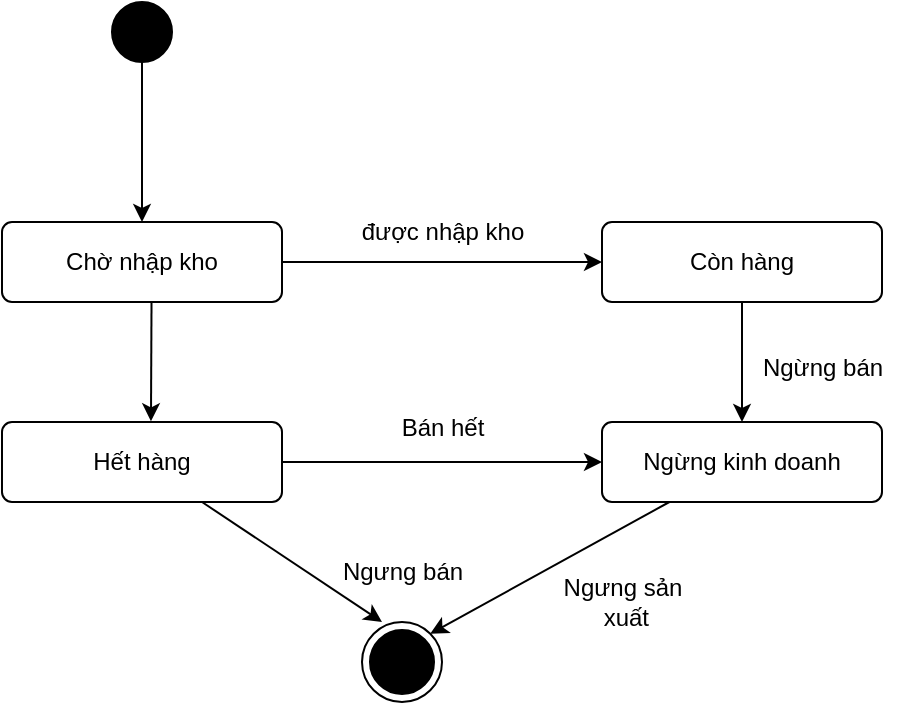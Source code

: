 <mxfile>
    <diagram id="6LV8mZ7T7fpRFWswRnrk" name="Page-1">
        <mxGraphModel dx="319" dy="463" grid="1" gridSize="10" guides="1" tooltips="1" connect="1" arrows="1" fold="1" page="1" pageScale="1" pageWidth="850" pageHeight="1100" math="0" shadow="0">
            <root>
                <mxCell id="0"/>
                <mxCell id="1" parent="0"/>
                <mxCell id="3" style="edgeStyle=none;html=1;entryX=0.5;entryY=0;entryDx=0;entryDy=0;" parent="1" source="2" edge="1" target="5">
                    <mxGeometry relative="1" as="geometry">
                        <mxPoint x="385" y="200" as="targetPoint"/>
                    </mxGeometry>
                </mxCell>
                <mxCell id="2" value="" style="ellipse;fillColor=strokeColor;html=1;" parent="1" vertex="1">
                    <mxGeometry x="355" y="90" width="30" height="30" as="geometry"/>
                </mxCell>
                <mxCell id="11" style="edgeStyle=none;html=1;entryX=0;entryY=0.5;entryDx=0;entryDy=0;" parent="1" source="5" target="10" edge="1">
                    <mxGeometry relative="1" as="geometry"/>
                </mxCell>
                <mxCell id="5" value="Chờ nhập kho" style="html=1;align=center;verticalAlign=middle;rounded=1;absoluteArcSize=1;arcSize=10;whiteSpace=wrap;" parent="1" vertex="1">
                    <mxGeometry x="300" y="200" width="140" height="40" as="geometry"/>
                </mxCell>
                <mxCell id="21" style="edgeStyle=none;html=1;" edge="1" parent="1" source="6" target="18">
                    <mxGeometry relative="1" as="geometry"/>
                </mxCell>
                <mxCell id="6" value="Hết hàng" style="html=1;align=center;verticalAlign=middle;rounded=1;absoluteArcSize=1;arcSize=10;whiteSpace=wrap;" parent="1" vertex="1">
                    <mxGeometry x="300" y="300" width="140" height="40" as="geometry"/>
                </mxCell>
                <mxCell id="8" style="edgeStyle=none;html=1;entryX=0.532;entryY=-0.009;entryDx=0;entryDy=0;entryPerimeter=0;exitX=0.534;exitY=1.012;exitDx=0;exitDy=0;exitPerimeter=0;" parent="1" target="6" edge="1" source="5">
                    <mxGeometry relative="1" as="geometry">
                        <mxPoint x="385" y="238" as="sourcePoint"/>
                        <mxPoint x="385" y="292" as="targetPoint"/>
                    </mxGeometry>
                </mxCell>
                <mxCell id="19" style="edgeStyle=none;html=1;entryX=0.5;entryY=0;entryDx=0;entryDy=0;" edge="1" parent="1" source="10" target="18">
                    <mxGeometry relative="1" as="geometry"/>
                </mxCell>
                <mxCell id="10" value="Còn hàng" style="html=1;align=center;verticalAlign=middle;rounded=1;absoluteArcSize=1;arcSize=10;whiteSpace=wrap;" parent="1" vertex="1">
                    <mxGeometry x="600" y="200" width="140" height="40" as="geometry"/>
                </mxCell>
                <mxCell id="12" value="được nhập kho" style="text;html=1;align=center;verticalAlign=middle;resizable=0;points=[];autosize=1;strokeColor=none;fillColor=none;" parent="1" vertex="1">
                    <mxGeometry x="470" y="190" width="100" height="30" as="geometry"/>
                </mxCell>
                <mxCell id="28" style="edgeStyle=none;html=1;entryX=1;entryY=0;entryDx=0;entryDy=0;" edge="1" parent="1" source="18" target="26">
                    <mxGeometry relative="1" as="geometry"/>
                </mxCell>
                <mxCell id="18" value="Ngừng kinh doanh" style="html=1;align=center;verticalAlign=middle;rounded=1;absoluteArcSize=1;arcSize=10;whiteSpace=wrap;" vertex="1" parent="1">
                    <mxGeometry x="600" y="300" width="140" height="40" as="geometry"/>
                </mxCell>
                <mxCell id="20" value="Ngừng bán" style="text;html=1;align=center;verticalAlign=middle;resizable=0;points=[];autosize=1;strokeColor=none;fillColor=none;" vertex="1" parent="1">
                    <mxGeometry x="670" y="258" width="80" height="30" as="geometry"/>
                </mxCell>
                <mxCell id="22" value="Bán hết" style="text;html=1;align=center;verticalAlign=middle;resizable=0;points=[];autosize=1;strokeColor=none;fillColor=none;" vertex="1" parent="1">
                    <mxGeometry x="490" y="288" width="60" height="30" as="geometry"/>
                </mxCell>
                <mxCell id="26" value="" style="ellipse;html=1;shape=endState;fillColor=strokeColor;" vertex="1" parent="1">
                    <mxGeometry x="480" y="400" width="40" height="40" as="geometry"/>
                </mxCell>
                <mxCell id="27" style="edgeStyle=none;html=1;entryX=0.25;entryY=0;entryDx=0;entryDy=0;entryPerimeter=0;" edge="1" parent="1" source="6" target="26">
                    <mxGeometry relative="1" as="geometry"/>
                </mxCell>
                <mxCell id="29" value="Ngưng sản&lt;div&gt;&amp;nbsp;xuất&lt;/div&gt;" style="text;html=1;align=center;verticalAlign=middle;resizable=0;points=[];autosize=1;strokeColor=none;fillColor=none;" vertex="1" parent="1">
                    <mxGeometry x="570" y="370" width="80" height="40" as="geometry"/>
                </mxCell>
                <mxCell id="30" value="Ngưng bán" style="text;html=1;align=center;verticalAlign=middle;resizable=0;points=[];autosize=1;strokeColor=none;fillColor=none;" vertex="1" parent="1">
                    <mxGeometry x="460" y="360" width="80" height="30" as="geometry"/>
                </mxCell>
            </root>
        </mxGraphModel>
    </diagram>
</mxfile>